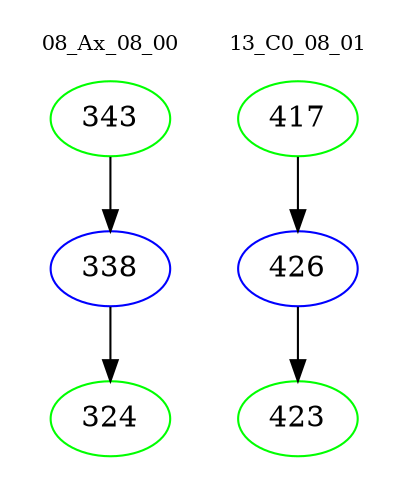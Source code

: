 digraph{
subgraph cluster_0 {
color = white
label = "08_Ax_08_00";
fontsize=10;
T0_343 [label="343", color="green"]
T0_343 -> T0_338 [color="black"]
T0_338 [label="338", color="blue"]
T0_338 -> T0_324 [color="black"]
T0_324 [label="324", color="green"]
}
subgraph cluster_1 {
color = white
label = "13_C0_08_01";
fontsize=10;
T1_417 [label="417", color="green"]
T1_417 -> T1_426 [color="black"]
T1_426 [label="426", color="blue"]
T1_426 -> T1_423 [color="black"]
T1_423 [label="423", color="green"]
}
}
